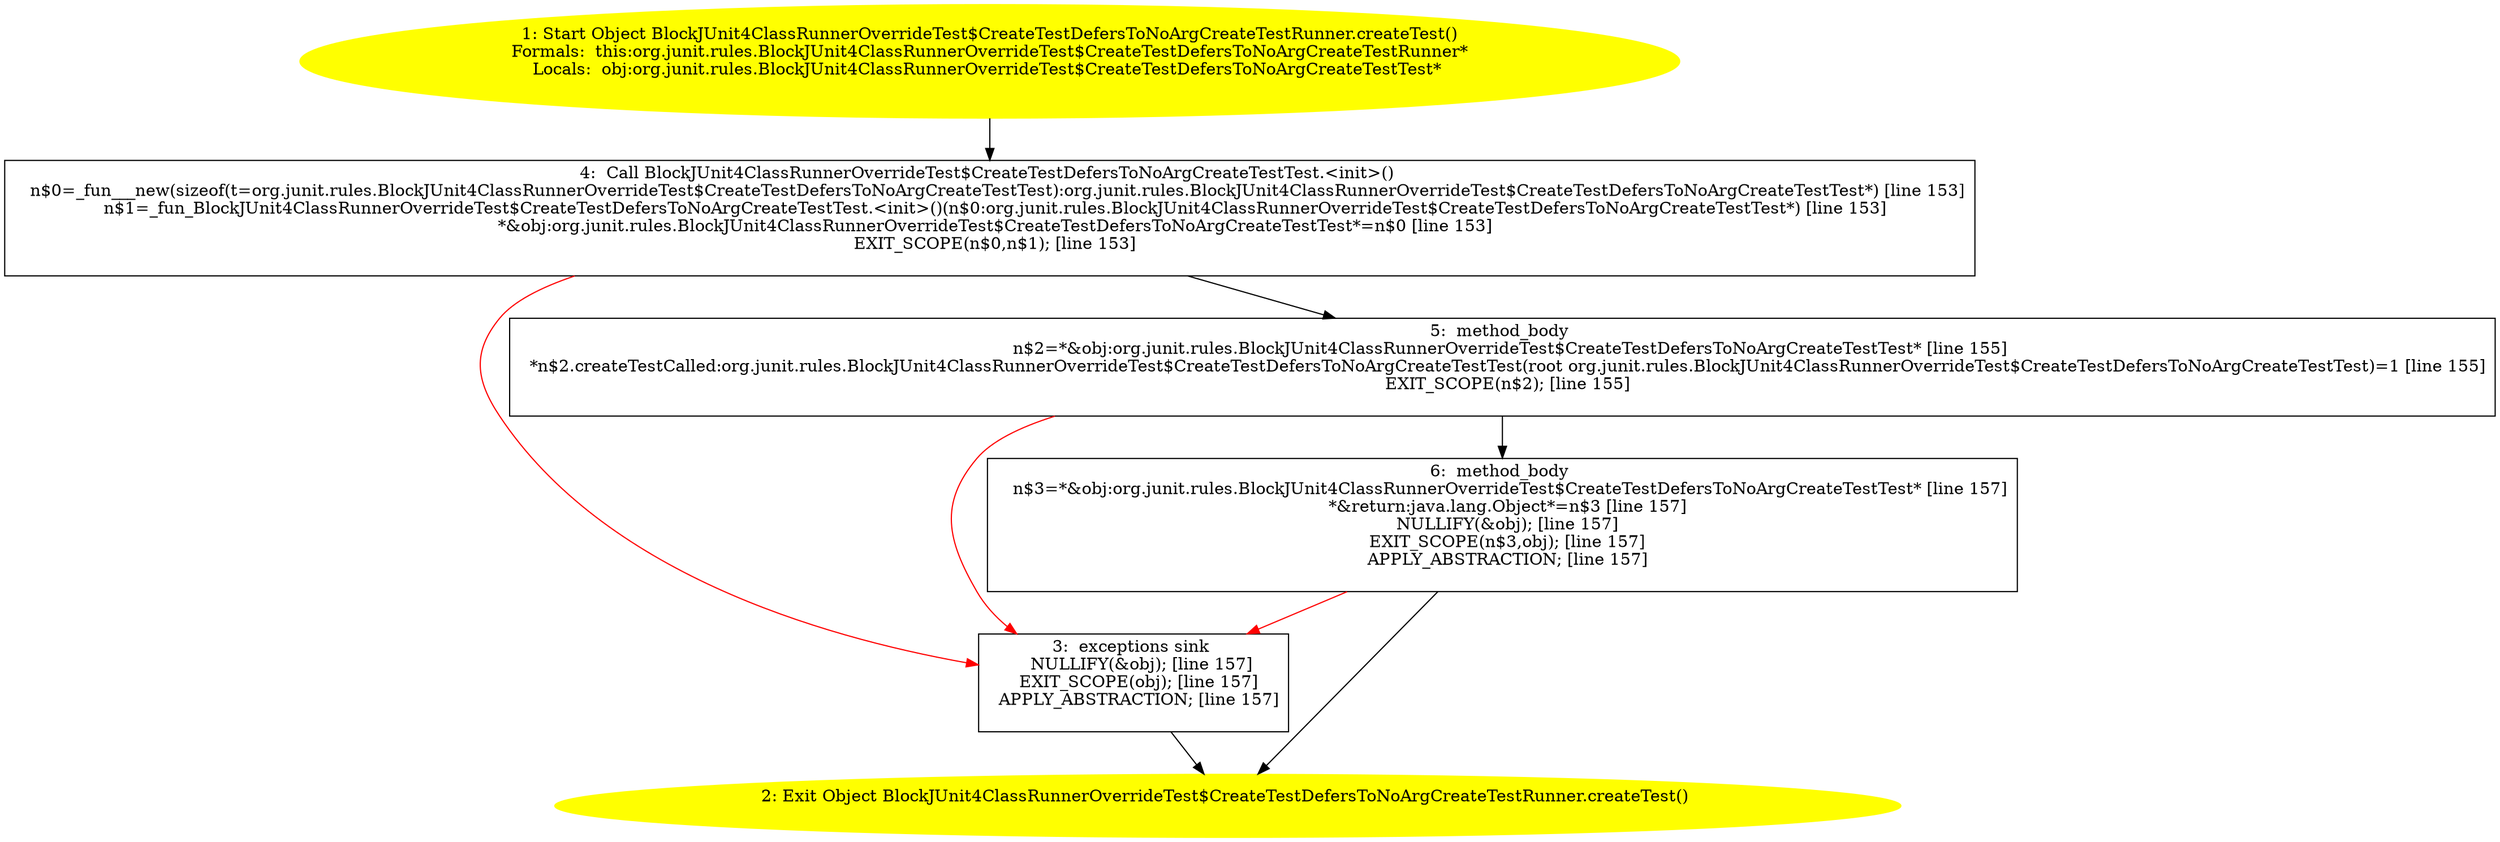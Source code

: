 /* @generated */
digraph cfg {
"org.junit.rules.BlockJUnit4ClassRunnerOverrideTest$CreateTestDefersToNoArgCreateTestRunner.createTes.4059e8d435b6c813f7b577113ebc91e2_1" [label="1: Start Object BlockJUnit4ClassRunnerOverrideTest$CreateTestDefersToNoArgCreateTestRunner.createTest()\nFormals:  this:org.junit.rules.BlockJUnit4ClassRunnerOverrideTest$CreateTestDefersToNoArgCreateTestRunner*\nLocals:  obj:org.junit.rules.BlockJUnit4ClassRunnerOverrideTest$CreateTestDefersToNoArgCreateTestTest* \n  " color=yellow style=filled]
	

	 "org.junit.rules.BlockJUnit4ClassRunnerOverrideTest$CreateTestDefersToNoArgCreateTestRunner.createTes.4059e8d435b6c813f7b577113ebc91e2_1" -> "org.junit.rules.BlockJUnit4ClassRunnerOverrideTest$CreateTestDefersToNoArgCreateTestRunner.createTes.4059e8d435b6c813f7b577113ebc91e2_4" ;
"org.junit.rules.BlockJUnit4ClassRunnerOverrideTest$CreateTestDefersToNoArgCreateTestRunner.createTes.4059e8d435b6c813f7b577113ebc91e2_2" [label="2: Exit Object BlockJUnit4ClassRunnerOverrideTest$CreateTestDefersToNoArgCreateTestRunner.createTest() \n  " color=yellow style=filled]
	

"org.junit.rules.BlockJUnit4ClassRunnerOverrideTest$CreateTestDefersToNoArgCreateTestRunner.createTes.4059e8d435b6c813f7b577113ebc91e2_3" [label="3:  exceptions sink \n   NULLIFY(&obj); [line 157]\n  EXIT_SCOPE(obj); [line 157]\n  APPLY_ABSTRACTION; [line 157]\n " shape="box"]
	

	 "org.junit.rules.BlockJUnit4ClassRunnerOverrideTest$CreateTestDefersToNoArgCreateTestRunner.createTes.4059e8d435b6c813f7b577113ebc91e2_3" -> "org.junit.rules.BlockJUnit4ClassRunnerOverrideTest$CreateTestDefersToNoArgCreateTestRunner.createTes.4059e8d435b6c813f7b577113ebc91e2_2" ;
"org.junit.rules.BlockJUnit4ClassRunnerOverrideTest$CreateTestDefersToNoArgCreateTestRunner.createTes.4059e8d435b6c813f7b577113ebc91e2_4" [label="4:  Call BlockJUnit4ClassRunnerOverrideTest$CreateTestDefersToNoArgCreateTestTest.<init>() \n   n$0=_fun___new(sizeof(t=org.junit.rules.BlockJUnit4ClassRunnerOverrideTest$CreateTestDefersToNoArgCreateTestTest):org.junit.rules.BlockJUnit4ClassRunnerOverrideTest$CreateTestDefersToNoArgCreateTestTest*) [line 153]\n  n$1=_fun_BlockJUnit4ClassRunnerOverrideTest$CreateTestDefersToNoArgCreateTestTest.<init>()(n$0:org.junit.rules.BlockJUnit4ClassRunnerOverrideTest$CreateTestDefersToNoArgCreateTestTest*) [line 153]\n  *&obj:org.junit.rules.BlockJUnit4ClassRunnerOverrideTest$CreateTestDefersToNoArgCreateTestTest*=n$0 [line 153]\n  EXIT_SCOPE(n$0,n$1); [line 153]\n " shape="box"]
	

	 "org.junit.rules.BlockJUnit4ClassRunnerOverrideTest$CreateTestDefersToNoArgCreateTestRunner.createTes.4059e8d435b6c813f7b577113ebc91e2_4" -> "org.junit.rules.BlockJUnit4ClassRunnerOverrideTest$CreateTestDefersToNoArgCreateTestRunner.createTes.4059e8d435b6c813f7b577113ebc91e2_5" ;
	 "org.junit.rules.BlockJUnit4ClassRunnerOverrideTest$CreateTestDefersToNoArgCreateTestRunner.createTes.4059e8d435b6c813f7b577113ebc91e2_4" -> "org.junit.rules.BlockJUnit4ClassRunnerOverrideTest$CreateTestDefersToNoArgCreateTestRunner.createTes.4059e8d435b6c813f7b577113ebc91e2_3" [color="red" ];
"org.junit.rules.BlockJUnit4ClassRunnerOverrideTest$CreateTestDefersToNoArgCreateTestRunner.createTes.4059e8d435b6c813f7b577113ebc91e2_5" [label="5:  method_body \n   n$2=*&obj:org.junit.rules.BlockJUnit4ClassRunnerOverrideTest$CreateTestDefersToNoArgCreateTestTest* [line 155]\n  *n$2.createTestCalled:org.junit.rules.BlockJUnit4ClassRunnerOverrideTest$CreateTestDefersToNoArgCreateTestTest(root org.junit.rules.BlockJUnit4ClassRunnerOverrideTest$CreateTestDefersToNoArgCreateTestTest)=1 [line 155]\n  EXIT_SCOPE(n$2); [line 155]\n " shape="box"]
	

	 "org.junit.rules.BlockJUnit4ClassRunnerOverrideTest$CreateTestDefersToNoArgCreateTestRunner.createTes.4059e8d435b6c813f7b577113ebc91e2_5" -> "org.junit.rules.BlockJUnit4ClassRunnerOverrideTest$CreateTestDefersToNoArgCreateTestRunner.createTes.4059e8d435b6c813f7b577113ebc91e2_6" ;
	 "org.junit.rules.BlockJUnit4ClassRunnerOverrideTest$CreateTestDefersToNoArgCreateTestRunner.createTes.4059e8d435b6c813f7b577113ebc91e2_5" -> "org.junit.rules.BlockJUnit4ClassRunnerOverrideTest$CreateTestDefersToNoArgCreateTestRunner.createTes.4059e8d435b6c813f7b577113ebc91e2_3" [color="red" ];
"org.junit.rules.BlockJUnit4ClassRunnerOverrideTest$CreateTestDefersToNoArgCreateTestRunner.createTes.4059e8d435b6c813f7b577113ebc91e2_6" [label="6:  method_body \n   n$3=*&obj:org.junit.rules.BlockJUnit4ClassRunnerOverrideTest$CreateTestDefersToNoArgCreateTestTest* [line 157]\n  *&return:java.lang.Object*=n$3 [line 157]\n  NULLIFY(&obj); [line 157]\n  EXIT_SCOPE(n$3,obj); [line 157]\n  APPLY_ABSTRACTION; [line 157]\n " shape="box"]
	

	 "org.junit.rules.BlockJUnit4ClassRunnerOverrideTest$CreateTestDefersToNoArgCreateTestRunner.createTes.4059e8d435b6c813f7b577113ebc91e2_6" -> "org.junit.rules.BlockJUnit4ClassRunnerOverrideTest$CreateTestDefersToNoArgCreateTestRunner.createTes.4059e8d435b6c813f7b577113ebc91e2_2" ;
	 "org.junit.rules.BlockJUnit4ClassRunnerOverrideTest$CreateTestDefersToNoArgCreateTestRunner.createTes.4059e8d435b6c813f7b577113ebc91e2_6" -> "org.junit.rules.BlockJUnit4ClassRunnerOverrideTest$CreateTestDefersToNoArgCreateTestRunner.createTes.4059e8d435b6c813f7b577113ebc91e2_3" [color="red" ];
}
